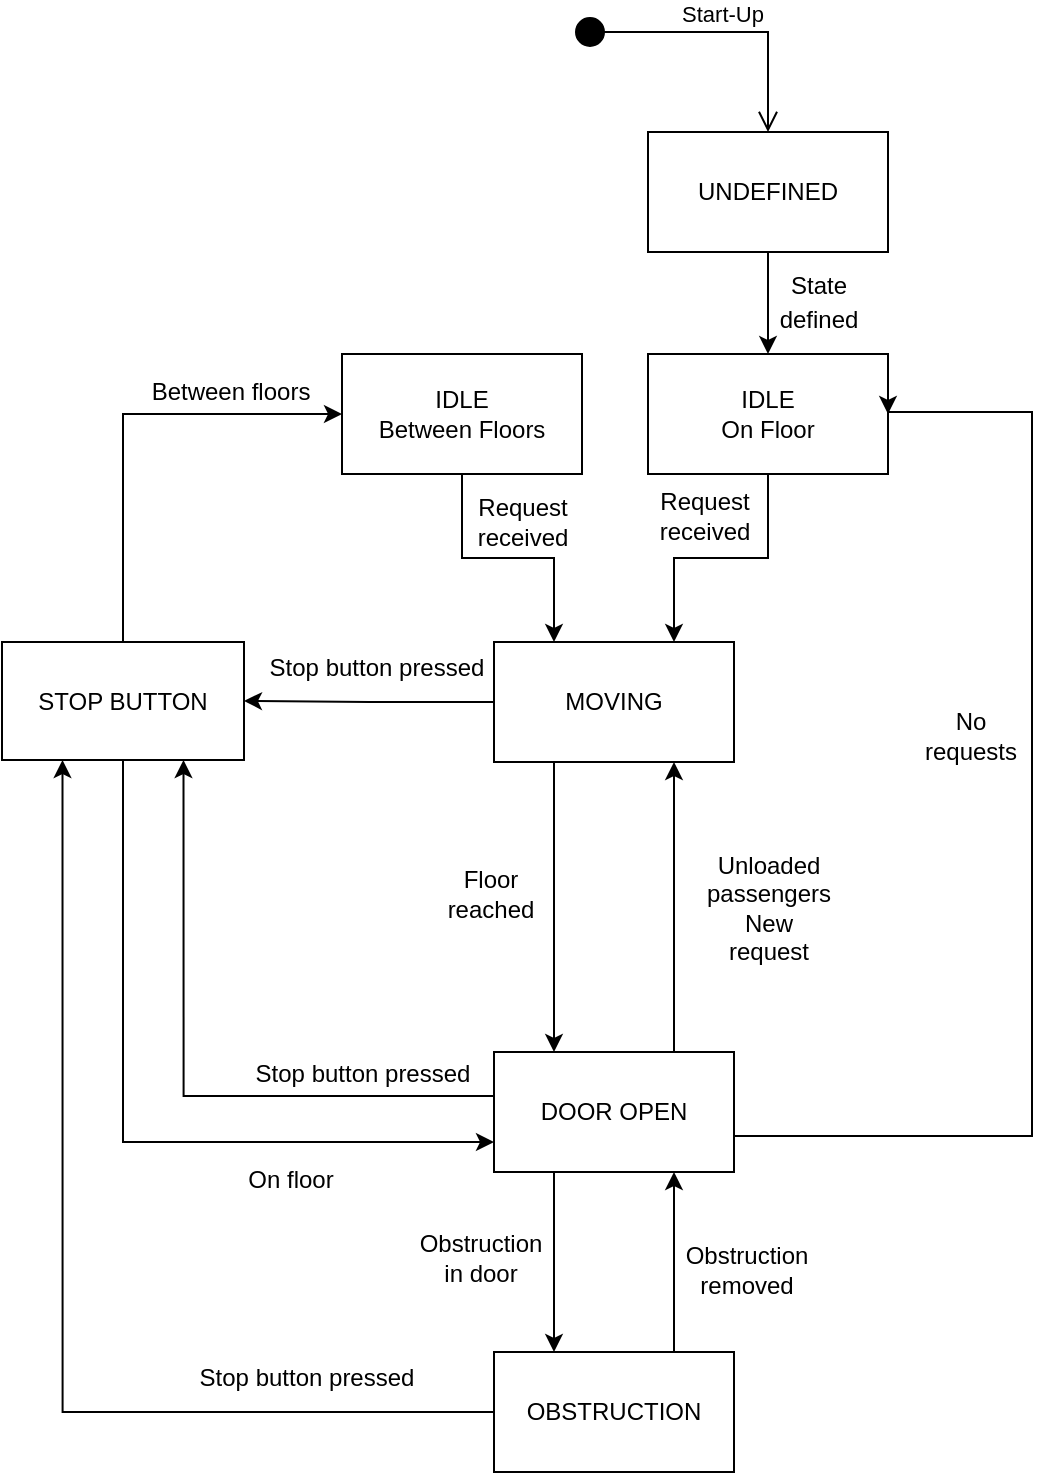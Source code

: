 <mxfile version="16.6.2" type="github">
  <diagram id="eM0LJkjxCOYTuAvDHJ9w" name="Page-1">
    <mxGraphModel dx="308" dy="764" grid="1" gridSize="10" guides="1" tooltips="1" connect="1" arrows="1" fold="1" page="1" pageScale="1" pageWidth="850" pageHeight="1100" math="0" shadow="0">
      <root>
        <mxCell id="0" />
        <mxCell id="1" parent="0" />
        <mxCell id="nGM8T46-GsB8r8jnnE7f-1" style="edgeStyle=orthogonalEdgeStyle;rounded=0;orthogonalLoop=1;jettySize=auto;html=1;exitX=0.5;exitY=1;exitDx=0;exitDy=0;entryX=0.5;entryY=0;entryDx=0;entryDy=0;" edge="1" parent="1" source="nGM8T46-GsB8r8jnnE7f-2" target="nGM8T46-GsB8r8jnnE7f-4">
          <mxGeometry relative="1" as="geometry" />
        </mxCell>
        <mxCell id="nGM8T46-GsB8r8jnnE7f-2" value="UNDEFINED" style="rounded=0;whiteSpace=wrap;html=1;" vertex="1" parent="1">
          <mxGeometry x="1354" y="190" width="120" height="60" as="geometry" />
        </mxCell>
        <mxCell id="nGM8T46-GsB8r8jnnE7f-3" style="edgeStyle=orthogonalEdgeStyle;rounded=0;orthogonalLoop=1;jettySize=auto;html=1;exitX=0.5;exitY=1;exitDx=0;exitDy=0;entryX=0.75;entryY=0;entryDx=0;entryDy=0;" edge="1" parent="1" source="nGM8T46-GsB8r8jnnE7f-4" target="nGM8T46-GsB8r8jnnE7f-7">
          <mxGeometry relative="1" as="geometry" />
        </mxCell>
        <mxCell id="nGM8T46-GsB8r8jnnE7f-4" value="&lt;div&gt;IDLE&lt;/div&gt;On Floor" style="rounded=0;whiteSpace=wrap;html=1;" vertex="1" parent="1">
          <mxGeometry x="1354" y="301" width="120" height="60" as="geometry" />
        </mxCell>
        <mxCell id="nGM8T46-GsB8r8jnnE7f-5" style="edgeStyle=orthogonalEdgeStyle;rounded=0;orthogonalLoop=1;jettySize=auto;html=1;exitX=0.25;exitY=1;exitDx=0;exitDy=0;entryX=0.25;entryY=0;entryDx=0;entryDy=0;" edge="1" parent="1" source="nGM8T46-GsB8r8jnnE7f-7" target="nGM8T46-GsB8r8jnnE7f-13">
          <mxGeometry relative="1" as="geometry" />
        </mxCell>
        <mxCell id="nGM8T46-GsB8r8jnnE7f-6" style="edgeStyle=orthogonalEdgeStyle;rounded=0;orthogonalLoop=1;jettySize=auto;html=1;exitX=0;exitY=0.5;exitDx=0;exitDy=0;entryX=1;entryY=0.5;entryDx=0;entryDy=0;" edge="1" parent="1" source="nGM8T46-GsB8r8jnnE7f-7" target="nGM8T46-GsB8r8jnnE7f-18">
          <mxGeometry relative="1" as="geometry" />
        </mxCell>
        <mxCell id="nGM8T46-GsB8r8jnnE7f-7" value="MOVING" style="rounded=0;whiteSpace=wrap;html=1;" vertex="1" parent="1">
          <mxGeometry x="1277" y="445" width="120" height="60" as="geometry" />
        </mxCell>
        <mxCell id="nGM8T46-GsB8r8jnnE7f-8" value="Request&lt;br&gt;received" style="text;html=1;align=center;verticalAlign=middle;resizable=0;points=[];autosize=1;strokeColor=none;fillColor=none;" vertex="1" parent="1">
          <mxGeometry x="1354" y="366" width="55" height="32" as="geometry" />
        </mxCell>
        <mxCell id="nGM8T46-GsB8r8jnnE7f-9" style="edgeStyle=orthogonalEdgeStyle;rounded=0;orthogonalLoop=1;jettySize=auto;html=1;exitX=0.25;exitY=1;exitDx=0;exitDy=0;entryX=0.25;entryY=0;entryDx=0;entryDy=0;fontSize=12;" edge="1" parent="1" source="nGM8T46-GsB8r8jnnE7f-13" target="nGM8T46-GsB8r8jnnE7f-21">
          <mxGeometry relative="1" as="geometry" />
        </mxCell>
        <mxCell id="nGM8T46-GsB8r8jnnE7f-10" style="edgeStyle=orthogonalEdgeStyle;rounded=0;orthogonalLoop=1;jettySize=auto;html=1;exitX=0.008;exitY=0.367;exitDx=0;exitDy=0;entryX=0.75;entryY=1;entryDx=0;entryDy=0;fontSize=12;exitPerimeter=0;" edge="1" parent="1" source="nGM8T46-GsB8r8jnnE7f-13" target="nGM8T46-GsB8r8jnnE7f-18">
          <mxGeometry relative="1" as="geometry" />
        </mxCell>
        <mxCell id="nGM8T46-GsB8r8jnnE7f-11" style="edgeStyle=orthogonalEdgeStyle;rounded=0;orthogonalLoop=1;jettySize=auto;html=1;exitX=1;exitY=0.5;exitDx=0;exitDy=0;entryX=1;entryY=0.5;entryDx=0;entryDy=0;fontSize=12;fontColor=#FF0000;" edge="1" parent="1" source="nGM8T46-GsB8r8jnnE7f-13" target="nGM8T46-GsB8r8jnnE7f-4">
          <mxGeometry relative="1" as="geometry">
            <Array as="points">
              <mxPoint x="1546" y="692" />
              <mxPoint x="1546" y="330" />
            </Array>
          </mxGeometry>
        </mxCell>
        <mxCell id="nGM8T46-GsB8r8jnnE7f-12" style="edgeStyle=orthogonalEdgeStyle;rounded=0;orthogonalLoop=1;jettySize=auto;html=1;exitX=0.75;exitY=0;exitDx=0;exitDy=0;entryX=0.75;entryY=1;entryDx=0;entryDy=0;" edge="1" parent="1" source="nGM8T46-GsB8r8jnnE7f-13" target="nGM8T46-GsB8r8jnnE7f-7">
          <mxGeometry relative="1" as="geometry" />
        </mxCell>
        <mxCell id="nGM8T46-GsB8r8jnnE7f-13" value="DOOR OPEN" style="rounded=0;whiteSpace=wrap;html=1;" vertex="1" parent="1">
          <mxGeometry x="1277" y="650" width="120" height="60" as="geometry" />
        </mxCell>
        <mxCell id="nGM8T46-GsB8r8jnnE7f-14" value="&lt;div&gt;Floor&lt;/div&gt;&lt;div&gt;reached&lt;br&gt;&lt;/div&gt;" style="text;html=1;align=center;verticalAlign=middle;resizable=0;points=[];autosize=1;strokeColor=none;fillColor=none;" vertex="1" parent="1">
          <mxGeometry x="1248" y="555" width="53" height="32" as="geometry" />
        </mxCell>
        <mxCell id="nGM8T46-GsB8r8jnnE7f-15" value="Unloaded &lt;br&gt;&lt;div&gt;passengers&lt;/div&gt;&lt;div&gt;New&lt;/div&gt;&lt;div&gt;request&lt;br&gt;&lt;/div&gt;" style="text;html=1;align=center;verticalAlign=middle;resizable=0;points=[];autosize=1;strokeColor=none;fillColor=none;" vertex="1" parent="1">
          <mxGeometry x="1378" y="548" width="72" height="60" as="geometry" />
        </mxCell>
        <mxCell id="nGM8T46-GsB8r8jnnE7f-16" style="edgeStyle=orthogonalEdgeStyle;rounded=0;orthogonalLoop=1;jettySize=auto;html=1;exitX=0.5;exitY=1;exitDx=0;exitDy=0;entryX=0;entryY=0.75;entryDx=0;entryDy=0;fontSize=12;fontColor=#000000;" edge="1" parent="1" source="nGM8T46-GsB8r8jnnE7f-18" target="nGM8T46-GsB8r8jnnE7f-13">
          <mxGeometry relative="1" as="geometry" />
        </mxCell>
        <mxCell id="nGM8T46-GsB8r8jnnE7f-17" style="edgeStyle=orthogonalEdgeStyle;rounded=0;orthogonalLoop=1;jettySize=auto;html=1;exitX=0.5;exitY=0;exitDx=0;exitDy=0;entryX=0;entryY=0.5;entryDx=0;entryDy=0;" edge="1" parent="1" source="nGM8T46-GsB8r8jnnE7f-18" target="nGM8T46-GsB8r8jnnE7f-33">
          <mxGeometry relative="1" as="geometry" />
        </mxCell>
        <mxCell id="nGM8T46-GsB8r8jnnE7f-18" value="STOP BUTTON" style="rounded=0;whiteSpace=wrap;html=1;" vertex="1" parent="1">
          <mxGeometry x="1031" y="445" width="121" height="59" as="geometry" />
        </mxCell>
        <mxCell id="nGM8T46-GsB8r8jnnE7f-19" style="edgeStyle=orthogonalEdgeStyle;rounded=0;orthogonalLoop=1;jettySize=auto;html=1;exitX=0.75;exitY=0;exitDx=0;exitDy=0;entryX=0.75;entryY=1;entryDx=0;entryDy=0;fontSize=12;" edge="1" parent="1" source="nGM8T46-GsB8r8jnnE7f-21" target="nGM8T46-GsB8r8jnnE7f-13">
          <mxGeometry relative="1" as="geometry" />
        </mxCell>
        <mxCell id="nGM8T46-GsB8r8jnnE7f-20" style="edgeStyle=orthogonalEdgeStyle;rounded=0;orthogonalLoop=1;jettySize=auto;html=1;exitX=0;exitY=0.5;exitDx=0;exitDy=0;entryX=0.25;entryY=1;entryDx=0;entryDy=0;" edge="1" parent="1" source="nGM8T46-GsB8r8jnnE7f-21" target="nGM8T46-GsB8r8jnnE7f-18">
          <mxGeometry relative="1" as="geometry" />
        </mxCell>
        <mxCell id="nGM8T46-GsB8r8jnnE7f-21" value="OBSTRUCTION" style="rounded=0;whiteSpace=wrap;html=1;" vertex="1" parent="1">
          <mxGeometry x="1277" y="800" width="120" height="60" as="geometry" />
        </mxCell>
        <mxCell id="nGM8T46-GsB8r8jnnE7f-23" value="&lt;font style=&quot;font-size: 12px&quot;&gt;State&lt;br&gt;&lt;/font&gt;&lt;div&gt;&lt;font style=&quot;font-size: 12px&quot;&gt;defined&lt;/font&gt;&lt;/div&gt;" style="text;html=1;align=center;verticalAlign=middle;resizable=0;points=[];autosize=1;strokeColor=none;fillColor=none;fontSize=14;" vertex="1" parent="1">
          <mxGeometry x="1414" y="254" width="49" height="39" as="geometry" />
        </mxCell>
        <mxCell id="nGM8T46-GsB8r8jnnE7f-24" value="&lt;div&gt;Obstruction&lt;/div&gt;&lt;div&gt;in door&lt;br&gt;&lt;/div&gt;" style="text;html=1;align=center;verticalAlign=middle;resizable=0;points=[];autosize=1;strokeColor=none;fillColor=none;fontSize=12;" vertex="1" parent="1">
          <mxGeometry x="1234" y="737" width="71" height="32" as="geometry" />
        </mxCell>
        <mxCell id="nGM8T46-GsB8r8jnnE7f-25" value="Obstruction&lt;br&gt;&lt;div&gt;removed&lt;/div&gt;" style="text;html=1;align=center;verticalAlign=middle;resizable=0;points=[];autosize=1;strokeColor=none;fillColor=none;fontSize=12;" vertex="1" parent="1">
          <mxGeometry x="1367.5" y="743" width="71" height="32" as="geometry" />
        </mxCell>
        <mxCell id="nGM8T46-GsB8r8jnnE7f-26" value="Stop button pressed" style="text;html=1;align=center;verticalAlign=middle;resizable=0;points=[];autosize=1;strokeColor=none;fillColor=none;fontSize=12;" vertex="1" parent="1">
          <mxGeometry x="1124" y="804" width="117" height="18" as="geometry" />
        </mxCell>
        <mxCell id="nGM8T46-GsB8r8jnnE7f-27" value="&lt;div&gt;Between floors&lt;br&gt;&lt;/div&gt;" style="text;html=1;align=center;verticalAlign=middle;resizable=0;points=[];autosize=1;strokeColor=none;fillColor=none;fontSize=12;" vertex="1" parent="1">
          <mxGeometry x="1100" y="310" width="90" height="20" as="geometry" />
        </mxCell>
        <mxCell id="nGM8T46-GsB8r8jnnE7f-28" value="Stop button pressed" style="text;html=1;align=center;verticalAlign=middle;resizable=0;points=[];autosize=1;strokeColor=none;fillColor=none;fontSize=12;rotation=0;" vertex="1" parent="1">
          <mxGeometry x="1159" y="449" width="118" height="18" as="geometry" />
        </mxCell>
        <mxCell id="nGM8T46-GsB8r8jnnE7f-29" value="Stop button pressed" style="text;html=1;align=center;verticalAlign=middle;resizable=0;points=[];autosize=1;strokeColor=none;fillColor=none;fontSize=12;" vertex="1" parent="1">
          <mxGeometry x="1152" y="652" width="118" height="18" as="geometry" />
        </mxCell>
        <mxCell id="nGM8T46-GsB8r8jnnE7f-30" value="&lt;div&gt;&lt;font color=&quot;#000000&quot;&gt;No &lt;br&gt;&lt;/font&gt;&lt;/div&gt;&lt;div&gt;&lt;font color=&quot;#000000&quot;&gt;requests&lt;/font&gt;&lt;/div&gt;" style="text;html=1;align=center;verticalAlign=middle;resizable=0;points=[];autosize=1;strokeColor=none;fillColor=none;fontSize=12;fontColor=#FF0000;rotation=0;" vertex="1" parent="1">
          <mxGeometry x="1487" y="476" width="56" height="32" as="geometry" />
        </mxCell>
        <mxCell id="nGM8T46-GsB8r8jnnE7f-31" value="On floor" style="text;html=1;align=center;verticalAlign=middle;resizable=0;points=[];autosize=1;strokeColor=none;fillColor=none;fontSize=12;fontColor=#000000;" vertex="1" parent="1">
          <mxGeometry x="1148" y="705" width="53" height="18" as="geometry" />
        </mxCell>
        <mxCell id="nGM8T46-GsB8r8jnnE7f-32" style="edgeStyle=orthogonalEdgeStyle;rounded=0;orthogonalLoop=1;jettySize=auto;html=1;exitX=0.5;exitY=1;exitDx=0;exitDy=0;entryX=0.25;entryY=0;entryDx=0;entryDy=0;" edge="1" parent="1" source="nGM8T46-GsB8r8jnnE7f-33" target="nGM8T46-GsB8r8jnnE7f-7">
          <mxGeometry relative="1" as="geometry" />
        </mxCell>
        <mxCell id="nGM8T46-GsB8r8jnnE7f-33" value="&lt;div&gt;IDLE&lt;/div&gt;&lt;div&gt;Between Floors&lt;br&gt;&lt;/div&gt;" style="rounded=0;whiteSpace=wrap;html=1;" vertex="1" parent="1">
          <mxGeometry x="1201" y="301" width="120" height="60" as="geometry" />
        </mxCell>
        <mxCell id="nGM8T46-GsB8r8jnnE7f-34" value="Request&lt;br&gt;received" style="text;html=1;align=center;verticalAlign=middle;resizable=0;points=[];autosize=1;strokeColor=none;fillColor=none;" vertex="1" parent="1">
          <mxGeometry x="1263" y="369" width="55" height="32" as="geometry" />
        </mxCell>
        <mxCell id="nGM8T46-GsB8r8jnnE7f-35" value="Start-Up" style="html=1;verticalAlign=bottom;startArrow=circle;startFill=1;endArrow=open;startSize=6;endSize=8;rounded=0;entryX=0.5;entryY=0;entryDx=0;entryDy=0;" edge="1" parent="1" target="nGM8T46-GsB8r8jnnE7f-2">
          <mxGeometry width="80" relative="1" as="geometry">
            <mxPoint x="1317" y="140" as="sourcePoint" />
            <mxPoint x="1321" y="479" as="targetPoint" />
            <Array as="points">
              <mxPoint x="1414" y="140" />
            </Array>
          </mxGeometry>
        </mxCell>
      </root>
    </mxGraphModel>
  </diagram>
</mxfile>
